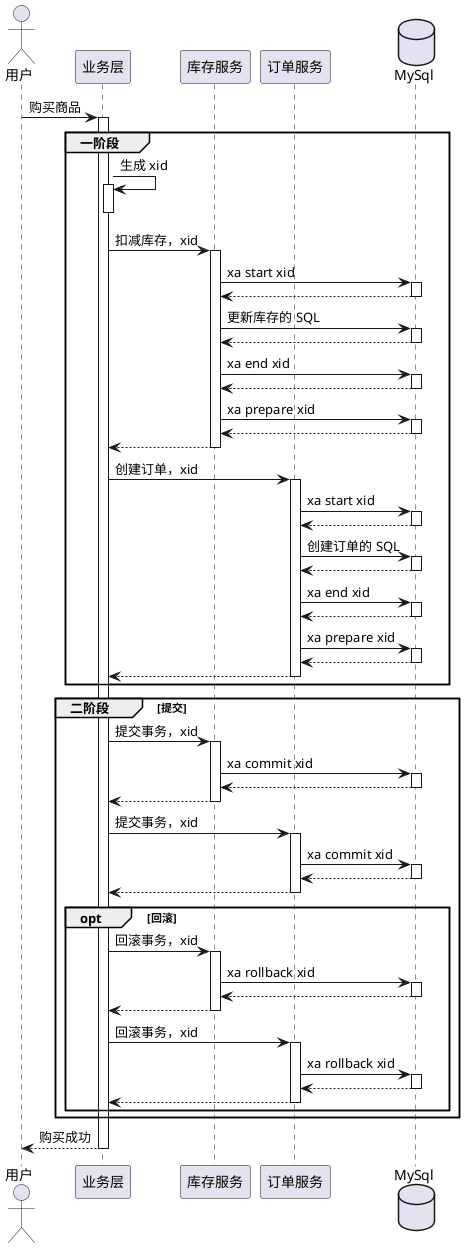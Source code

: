 @startuml
autoactivate on

actor 用户
participant 业务层
participant 库存服务
participant 订单服务
database MySql

用户 -> 业务层: 购买商品

group 一阶段
    业务层 -> 业务层 ++-- : 生成 xid
    业务层 -> 库存服务: 扣减库存，xid
        库存服务 -> MySql: xa start xid
        return
        库存服务 -> MySql: 更新库存的 SQL
        return
        库存服务 -> MySql: xa end xid
        return
        库存服务 -> MySql: xa prepare xid
        return
    return

    业务层 -> 订单服务: 创建订单，xid
        订单服务 -> MySql: xa start xid
        return
        订单服务 -> MySql: 创建订单的 SQL
        return
        订单服务 -> MySql: xa end xid
        return
        订单服务 -> MySql: xa prepare xid
        return
    return
end

group 二阶段 [提交]
    业务层 -> 库存服务: 提交事务，xid
        库存服务 -> MySql: xa commit xid
        return
    return
    业务层 -> 订单服务: 提交事务，xid
        订单服务 -> MySql: xa commit xid
        return
    return

    opt 回滚
        业务层 -> 库存服务: 回滚事务，xid
            库存服务 -> MySql: xa rollback xid
            return
        return
        业务层 -> 订单服务: 回滚事务，xid
            订单服务 -> MySql: xa rollback xid
            return
        return
    end
end

return 购买成功

@enduml